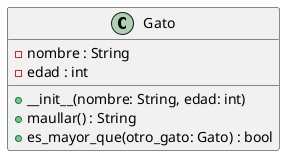 


@startuml

class Gato {
  - nombre : String
  - edad : int
  + __init__(nombre: String, edad: int)
  + maullar() : String
  + es_mayor_que(otro_gato: Gato) : bool
}


@enduml
